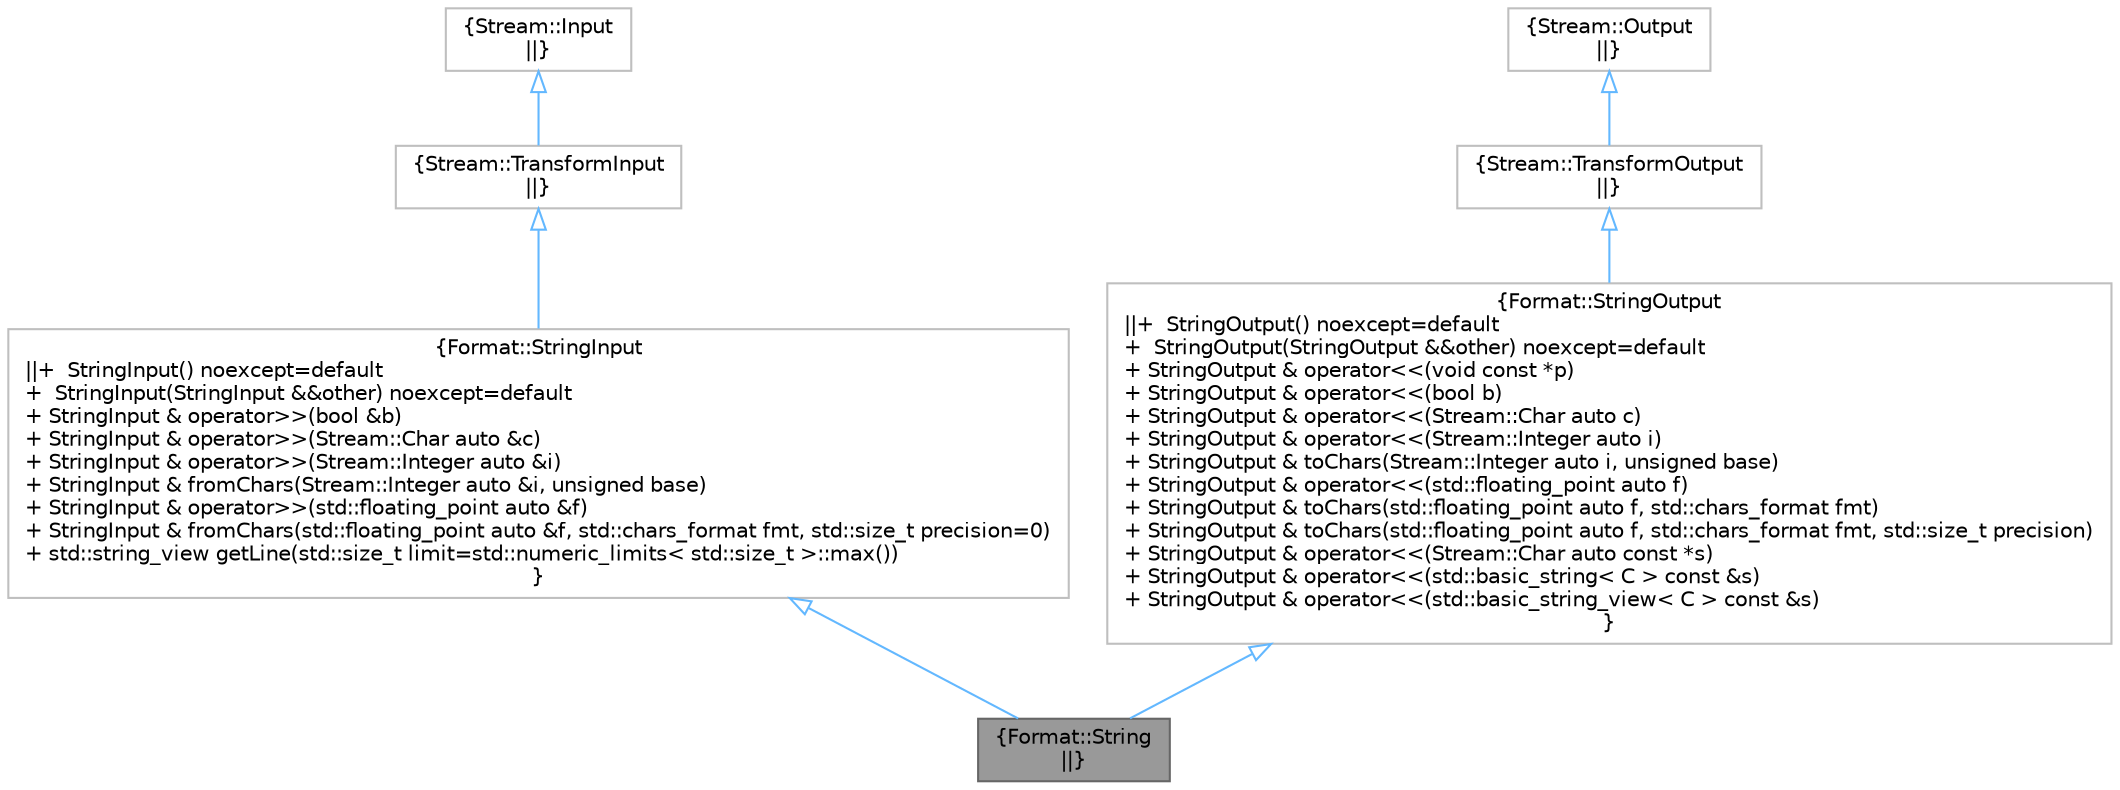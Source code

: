 digraph "Format::String"
{
 // LATEX_PDF_SIZE
  bgcolor="transparent";
  edge [fontname=Helvetica,fontsize=10,labelfontname=Helvetica,labelfontsize=10];
  node [fontname=Helvetica,fontsize=10,shape=box,height=0.2,width=0.4];
  Node1 [label="{Format::String\n||}",height=0.2,width=0.4,color="gray40", fillcolor="grey60", style="filled", fontcolor="black",tooltip=" "];
  Node2 -> Node1 [dir="back",color="steelblue1",style="solid",arrowtail="onormal"];
  Node2 [label="{Format::StringInput\n||+  StringInput() noexcept=default\l+  StringInput(StringInput &&other) noexcept=default\l+ StringInput & operator\>\>(bool &b)\l+ StringInput & operator\>\>(Stream::Char auto &c)\l+ StringInput & operator\>\>(Stream::Integer auto &i)\l+ StringInput & fromChars(Stream::Integer auto &i, unsigned base)\l+ StringInput & operator\>\>(std::floating_point auto &f)\l+ StringInput & fromChars(std::floating_point auto &f, std::chars_format fmt, std::size_t precision=0)\l+ std::string_view getLine(std::size_t limit=std::numeric_limits\< std::size_t \>::max())\l}",height=0.2,width=0.4,color="grey75", fillcolor="white", style="filled",URL="$d1/df1/classFormat_1_1StringInput.html",tooltip=" "];
  Node3 -> Node2 [dir="back",color="steelblue1",style="solid",arrowtail="onormal"];
  Node3 [label="{Stream::TransformInput\n||}",height=0.2,width=0.4,color="grey75", fillcolor="white", style="filled",URL="/tmp/build/x64/Release/Stream/tag.xml$db/d03/classStream_1_1TransformInput.html",tooltip=" "];
  Node4 -> Node3 [dir="back",color="steelblue1",style="solid",arrowtail="onormal"];
  Node4 [label="{Stream::Input\n||}",height=0.2,width=0.4,color="grey75", fillcolor="white", style="filled",URL="/tmp/build/x64/Release/Stream/tag.xml$d7/d83/classStream_1_1Input.html",tooltip=" "];
  Node5 -> Node1 [dir="back",color="steelblue1",style="solid",arrowtail="onormal"];
  Node5 [label="{Format::StringOutput\n||+  StringOutput() noexcept=default\l+  StringOutput(StringOutput &&other) noexcept=default\l+ StringOutput & operator\<\<(void const *p)\l+ StringOutput & operator\<\<(bool b)\l+ StringOutput & operator\<\<(Stream::Char auto c)\l+ StringOutput & operator\<\<(Stream::Integer auto i)\l+ StringOutput & toChars(Stream::Integer auto i, unsigned base)\l+ StringOutput & operator\<\<(std::floating_point auto f)\l+ StringOutput & toChars(std::floating_point auto f, std::chars_format fmt)\l+ StringOutput & toChars(std::floating_point auto f, std::chars_format fmt, std::size_t precision)\l+ StringOutput & operator\<\<(Stream::Char auto const *s)\l+ StringOutput & operator\<\<(std::basic_string\< C \> const &s)\l+ StringOutput & operator\<\<(std::basic_string_view\< C \> const &s)\l}",height=0.2,width=0.4,color="grey75", fillcolor="white", style="filled",URL="$d1/dc1/classFormat_1_1StringOutput.html",tooltip=" "];
  Node6 -> Node5 [dir="back",color="steelblue1",style="solid",arrowtail="onormal"];
  Node6 [label="{Stream::TransformOutput\n||}",height=0.2,width=0.4,color="grey75", fillcolor="white", style="filled",URL="/tmp/build/x64/Release/Stream/tag.xml$d1/dff/classStream_1_1TransformOutput.html",tooltip=" "];
  Node7 -> Node6 [dir="back",color="steelblue1",style="solid",arrowtail="onormal"];
  Node7 [label="{Stream::Output\n||}",height=0.2,width=0.4,color="grey75", fillcolor="white", style="filled",URL="/tmp/build/x64/Release/Stream/tag.xml$df/dc2/classStream_1_1Output.html",tooltip=" "];
}
